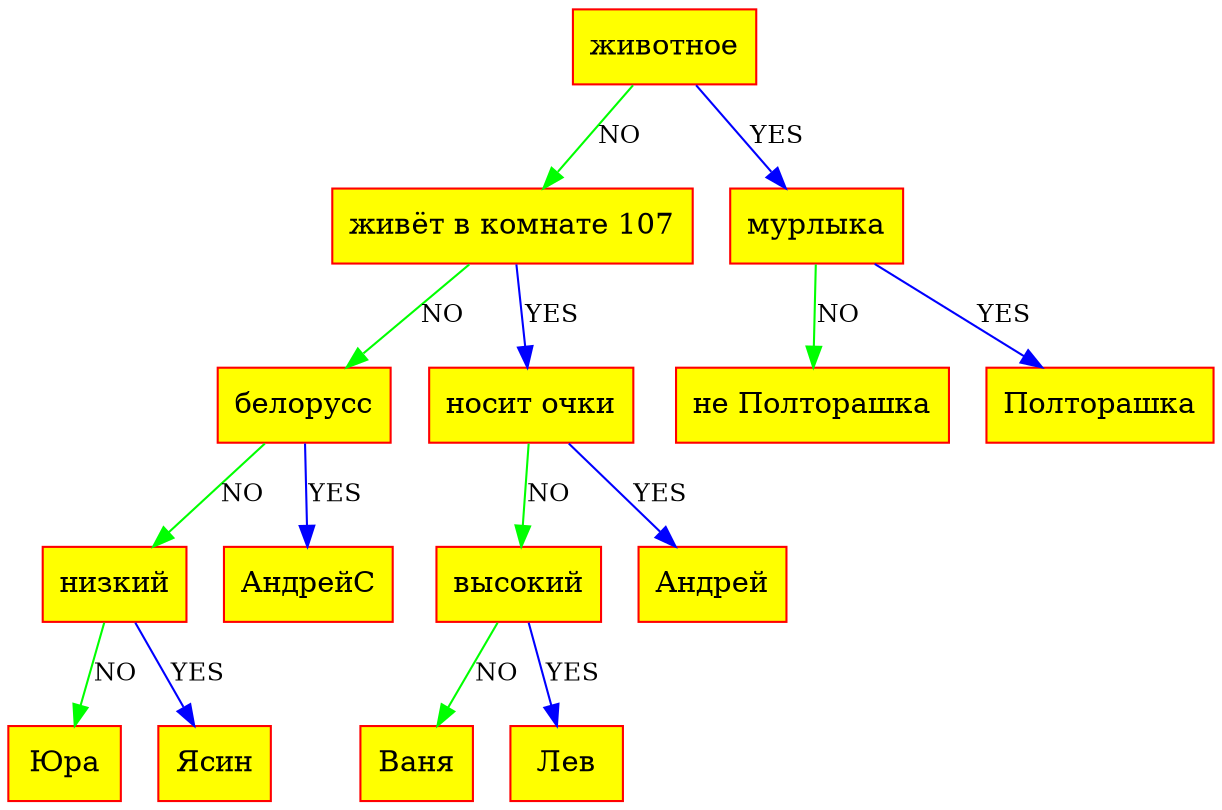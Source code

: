 digraph Tree{

	rankdir=UD;

	node[color="red",fontsize=14];

	2[shape=record, style="filled", fillcolor="yellow", label="животное"];
	3[shape=record, style="filled", fillcolor="yellow", label="живёт  в  комнате  107"];
	4[shape=record, style="filled", fillcolor="yellow", label="белорусс"];
	5[shape=record, style="filled", fillcolor="yellow", label="низкий"];
	6[shape=record, style="filled", fillcolor="yellow", label="Юра"];
	7[shape=record, style="filled", fillcolor="yellow", label="Ясин"];
	8[shape=record, style="filled", fillcolor="yellow", label="АндрейС"];
	9[shape=record, style="filled", fillcolor="yellow", label="носит очки"];
	10[shape=record, style="filled", fillcolor="yellow", label="высокий"];
	11[shape=record, style="filled", fillcolor="yellow", label="Ваня"];
	12[shape=record, style="filled", fillcolor="yellow", label="Лев"];
	13[shape=record, style="filled", fillcolor="yellow", label="Андрей"];
	14[shape=record, style="filled", fillcolor="yellow", label="мурлыка"];
	15[shape=record, style="filled", fillcolor="yellow", label="не  Полторашка"];
	16[shape=record, style="filled", fillcolor="yellow", label="Полторашка"];

	2 -> 3[color="green", label="NO", fontsize=12]
	2 -> 14[color="blue", label="YES", fontsize=12]
	3 -> 4[color="green", label="NO", fontsize=12]
	3 -> 9[color="blue", label="YES", fontsize=12]
	4 -> 5[color="green", label="NO", fontsize=12]
	4 -> 8[color="blue", label="YES", fontsize=12]
	5 -> 6[color="green", label="NO", fontsize=12]
	5 -> 7[color="blue", label="YES", fontsize=12]
	9 -> 10[color="green", label="NO", fontsize=12]
	9 -> 13[color="blue", label="YES", fontsize=12]
	10 -> 11[color="green", label="NO", fontsize=12]
	10 -> 12[color="blue", label="YES", fontsize=12]
	14 -> 15[color="green", label="NO", fontsize=12]
	14 -> 16[color="blue", label="YES", fontsize=12]

}